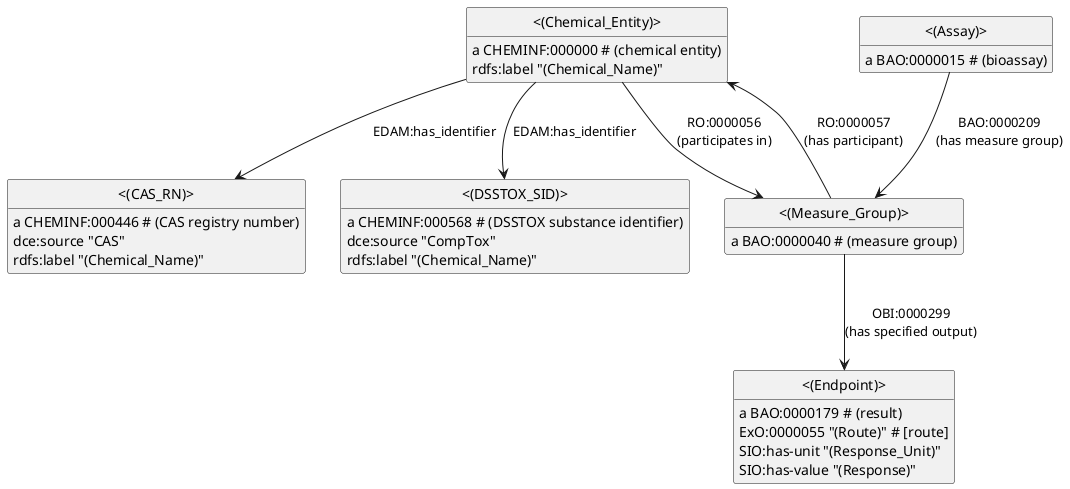 @startuml
hide empty members
hide circle
skinparam classAttributeIconSize 0
class _Chemical_Entity_ as "<(Chemical_Entity)>"
_Chemical_Entity_ : {field} a CHEMINF:000000 # (chemical entity)
class _CAS_RN_ as "<(CAS_RN)>"
_Chemical_Entity_ -down-> _CAS_RN_ : EDAM:has_identifier
class _DSSTOX_SID_ as "<(DSSTOX_SID)>"
_Chemical_Entity_ -down-> _DSSTOX_SID_ : EDAM:has_identifier
class _Measure_Group_ as "<(Measure_Group)>"
_Chemical_Entity_ -down-> _Measure_Group_ : RO:0000056\n(participates in)
_Chemical_Entity_ : {field} rdfs:label "(Chemical_Name)"
_DSSTOX_SID_ : {field} a CHEMINF:000568 # (DSSTOX substance identifier)
_DSSTOX_SID_ : {field} dce:source "CompTox"
_DSSTOX_SID_ : {field} rdfs:label "(Chemical_Name)"
_CAS_RN_ : {field} a CHEMINF:000446 # (CAS registry number)
_CAS_RN_ : {field} dce:source "CAS"
_CAS_RN_ : {field} rdfs:label "(Chemical_Name)"
class _Assay_ as "<(Assay)>"
_Assay_ : {field} a BAO:0000015 # (bioassay)
_Assay_ -down-> _Measure_Group_ : BAO:0000209\n(has measure group)
class _Endpoint_ as "<(Endpoint)>"
_Endpoint_ : {field} a BAO:0000179 # (result)
_Endpoint_ : {field} ExO:0000055 "(Route)" # [route]
_Endpoint_ : {field} SIO:has-unit "(Response_Unit)"
_Endpoint_ : {field} SIO:has-value "(Response)"
_Measure_Group_ : {field} a BAO:0000040 # (measure group)
_Measure_Group_ -down-> _Chemical_Entity_ : RO:0000057\n(has participant)
_Measure_Group_ -down-> _Endpoint_ : OBI:0000299\n(has specified output)
@enduml
